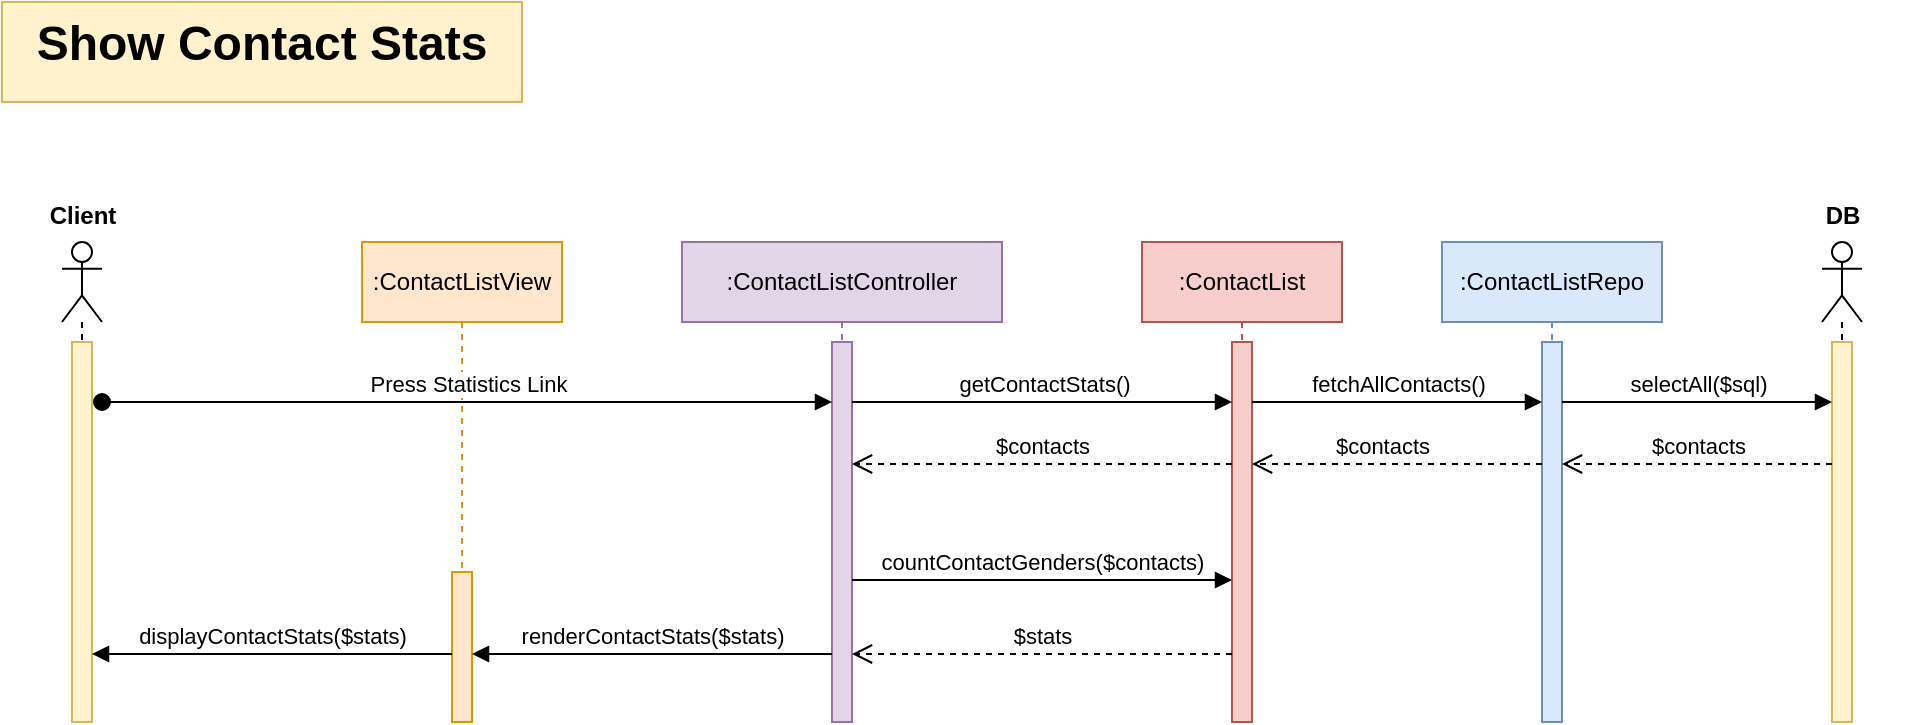<mxfile version="24.7.5">
  <diagram name="Page-1" id="2YBvvXClWsGukQMizWep">
    <mxGraphModel dx="1038" dy="623" grid="1" gridSize="10" guides="1" tooltips="1" connect="1" arrows="1" fold="1" page="1" pageScale="1" pageWidth="1100" pageHeight="850" background="none" math="0" shadow="0">
      <root>
        <mxCell id="0" />
        <mxCell id="1" parent="0" />
        <mxCell id="8JbK2fZqOktujpmfCToJ-1" value="&lt;h1 style=&quot;margin-top: 0px;&quot;&gt;Show Contact Stats&lt;/h1&gt;" style="text;html=1;whiteSpace=wrap;overflow=hidden;rounded=0;align=center;fillColor=#fff2cc;strokeColor=#d6b656;" parent="1" vertex="1">
          <mxGeometry x="40" y="40" width="260" height="50" as="geometry" />
        </mxCell>
        <mxCell id="8JbK2fZqOktujpmfCToJ-2" value="" style="shape=umlLifeline;perimeter=lifelinePerimeter;whiteSpace=wrap;html=1;container=1;dropTarget=0;collapsible=0;recursiveResize=0;outlineConnect=0;portConstraint=eastwest;newEdgeStyle={&quot;curved&quot;:0,&quot;rounded&quot;:0};participant=umlActor;rounded=0;" parent="1" vertex="1">
          <mxGeometry x="70" y="160" width="20" height="240" as="geometry" />
        </mxCell>
        <mxCell id="8JbK2fZqOktujpmfCToJ-21" value="" style="html=1;points=[[0,0,0,0,5],[0,1,0,0,-5],[1,0,0,0,5],[1,1,0,0,-5]];perimeter=orthogonalPerimeter;outlineConnect=0;targetShapes=umlLifeline;portConstraint=eastwest;newEdgeStyle={&quot;curved&quot;:0,&quot;rounded&quot;:0};fillColor=#fff2cc;strokeColor=#d6b656;rounded=0;" parent="8JbK2fZqOktujpmfCToJ-2" vertex="1">
          <mxGeometry x="5" y="50" width="10" height="190" as="geometry" />
        </mxCell>
        <mxCell id="8JbK2fZqOktujpmfCToJ-3" value="" style="shape=umlLifeline;perimeter=lifelinePerimeter;whiteSpace=wrap;html=1;container=1;dropTarget=0;collapsible=0;recursiveResize=0;outlineConnect=0;portConstraint=eastwest;newEdgeStyle={&quot;curved&quot;:0,&quot;rounded&quot;:0};participant=umlActor;rounded=0;" parent="1" vertex="1">
          <mxGeometry x="950" y="160" width="20" height="240" as="geometry" />
        </mxCell>
        <mxCell id="8JbK2fZqOktujpmfCToJ-27" value="" style="html=1;points=[[0,0,0,0,5],[0,1,0,0,-5],[1,0,0,0,5],[1,1,0,0,-5]];perimeter=orthogonalPerimeter;outlineConnect=0;targetShapes=umlLifeline;portConstraint=eastwest;newEdgeStyle={&quot;curved&quot;:0,&quot;rounded&quot;:0};fillColor=#fff2cc;strokeColor=#d6b656;rounded=0;" parent="8JbK2fZqOktujpmfCToJ-3" vertex="1">
          <mxGeometry x="5" y="50" width="10" height="190" as="geometry" />
        </mxCell>
        <mxCell id="8JbK2fZqOktujpmfCToJ-4" value="Client" style="text;align=center;fontStyle=1;verticalAlign=middle;spacingLeft=3;spacingRight=3;strokeColor=none;rotatable=0;points=[[0,0.5],[1,0.5]];portConstraint=eastwest;html=1;rounded=0;" parent="1" vertex="1">
          <mxGeometry x="40" y="134" width="80" height="26" as="geometry" />
        </mxCell>
        <mxCell id="8JbK2fZqOktujpmfCToJ-5" value="DB" style="text;align=center;fontStyle=1;verticalAlign=middle;spacingLeft=3;spacingRight=3;strokeColor=none;rotatable=0;points=[[0,0.5],[1,0.5]];portConstraint=eastwest;html=1;rounded=0;" parent="1" vertex="1">
          <mxGeometry x="920" y="134" width="80" height="26" as="geometry" />
        </mxCell>
        <mxCell id="8JbK2fZqOktujpmfCToJ-6" value=":ContactListView" style="shape=umlLifeline;perimeter=lifelinePerimeter;whiteSpace=wrap;html=1;container=1;dropTarget=0;collapsible=0;recursiveResize=0;outlineConnect=0;portConstraint=eastwest;newEdgeStyle={&quot;curved&quot;:0,&quot;rounded&quot;:0};fillColor=#ffe6cc;strokeColor=#d79b00;rounded=0;" parent="1" vertex="1">
          <mxGeometry x="220" y="160" width="100" height="240" as="geometry" />
        </mxCell>
        <mxCell id="8JbK2fZqOktujpmfCToJ-22" value="" style="html=1;points=[[0,0,0,0,5],[0,1,0,0,-5],[1,0,0,0,5],[1,1,0,0,-5]];perimeter=orthogonalPerimeter;outlineConnect=0;targetShapes=umlLifeline;portConstraint=eastwest;newEdgeStyle={&quot;curved&quot;:0,&quot;rounded&quot;:0};fillColor=#ffe6cc;strokeColor=#d79b00;rounded=0;" parent="8JbK2fZqOktujpmfCToJ-6" vertex="1">
          <mxGeometry x="45" y="165" width="10" height="75" as="geometry" />
        </mxCell>
        <mxCell id="8JbK2fZqOktujpmfCToJ-7" value=":ContactListController" style="shape=umlLifeline;perimeter=lifelinePerimeter;whiteSpace=wrap;html=1;container=1;dropTarget=0;collapsible=0;recursiveResize=0;outlineConnect=0;portConstraint=eastwest;newEdgeStyle={&quot;curved&quot;:0,&quot;rounded&quot;:0};fillColor=#e1d5e7;strokeColor=#9673a6;rounded=0;" parent="1" vertex="1">
          <mxGeometry x="380" y="160" width="160" height="240" as="geometry" />
        </mxCell>
        <mxCell id="8JbK2fZqOktujpmfCToJ-23" value="" style="html=1;points=[[0,0,0,0,5],[0,1,0,0,-5],[1,0,0,0,5],[1,1,0,0,-5]];perimeter=orthogonalPerimeter;outlineConnect=0;targetShapes=umlLifeline;portConstraint=eastwest;newEdgeStyle={&quot;curved&quot;:0,&quot;rounded&quot;:0};fillColor=#e1d5e7;strokeColor=#9673a6;rounded=0;" parent="8JbK2fZqOktujpmfCToJ-7" vertex="1">
          <mxGeometry x="75" y="50" width="10" height="190" as="geometry" />
        </mxCell>
        <mxCell id="8JbK2fZqOktujpmfCToJ-8" value=":ContactList" style="shape=umlLifeline;perimeter=lifelinePerimeter;whiteSpace=wrap;html=1;container=1;dropTarget=0;collapsible=0;recursiveResize=0;outlineConnect=0;portConstraint=eastwest;newEdgeStyle={&quot;curved&quot;:0,&quot;rounded&quot;:0};fillColor=#f8cecc;strokeColor=#b85450;rounded=0;" parent="1" vertex="1">
          <mxGeometry x="610" y="160" width="100" height="240" as="geometry" />
        </mxCell>
        <mxCell id="8JbK2fZqOktujpmfCToJ-24" value="" style="html=1;points=[[0,0,0,0,5],[0,1,0,0,-5],[1,0,0,0,5],[1,1,0,0,-5]];perimeter=orthogonalPerimeter;outlineConnect=0;targetShapes=umlLifeline;portConstraint=eastwest;newEdgeStyle={&quot;curved&quot;:0,&quot;rounded&quot;:0};fillColor=#f8cecc;strokeColor=#b85450;rounded=0;" parent="8JbK2fZqOktujpmfCToJ-8" vertex="1">
          <mxGeometry x="45" y="50" width="10" height="190" as="geometry" />
        </mxCell>
        <mxCell id="8JbK2fZqOktujpmfCToJ-9" value=":ContactListRepo" style="shape=umlLifeline;perimeter=lifelinePerimeter;whiteSpace=wrap;html=1;container=1;dropTarget=0;collapsible=0;recursiveResize=0;outlineConnect=0;portConstraint=eastwest;newEdgeStyle={&quot;curved&quot;:0,&quot;rounded&quot;:0};fillColor=#dae8fc;strokeColor=#6c8ebf;rounded=0;" parent="1" vertex="1">
          <mxGeometry x="760" y="160" width="110" height="240" as="geometry" />
        </mxCell>
        <mxCell id="8JbK2fZqOktujpmfCToJ-26" value="" style="html=1;points=[[0,0,0,0,5],[0,1,0,0,-5],[1,0,0,0,5],[1,1,0,0,-5]];perimeter=orthogonalPerimeter;outlineConnect=0;targetShapes=umlLifeline;portConstraint=eastwest;newEdgeStyle={&quot;curved&quot;:0,&quot;rounded&quot;:0};fillColor=#dae8fc;strokeColor=#6c8ebf;rounded=0;" parent="8JbK2fZqOktujpmfCToJ-9" vertex="1">
          <mxGeometry x="50" y="50" width="10" height="190" as="geometry" />
        </mxCell>
        <mxCell id="8JbK2fZqOktujpmfCToJ-10" value="Press Statistics Link" style="html=1;verticalAlign=bottom;startArrow=oval;startFill=1;endArrow=block;startSize=8;curved=0;rounded=0;" parent="1" target="8JbK2fZqOktujpmfCToJ-23" edge="1">
          <mxGeometry width="60" relative="1" as="geometry">
            <mxPoint x="90" y="240" as="sourcePoint" />
            <mxPoint x="450" y="240" as="targetPoint" />
          </mxGeometry>
        </mxCell>
        <mxCell id="8JbK2fZqOktujpmfCToJ-12" value="getContactStats()" style="html=1;verticalAlign=bottom;endArrow=block;curved=0;rounded=0;" parent="1" target="8JbK2fZqOktujpmfCToJ-24" edge="1">
          <mxGeometry x="0.003" width="80" relative="1" as="geometry">
            <mxPoint x="465" y="240" as="sourcePoint" />
            <mxPoint x="630" y="240" as="targetPoint" />
            <mxPoint as="offset" />
          </mxGeometry>
        </mxCell>
        <mxCell id="8JbK2fZqOktujpmfCToJ-14" value="fetchAllContacts()" style="html=1;verticalAlign=bottom;endArrow=block;curved=0;rounded=0;" parent="1" source="8JbK2fZqOktujpmfCToJ-24" edge="1">
          <mxGeometry width="80" relative="1" as="geometry">
            <mxPoint x="670" y="240" as="sourcePoint" />
            <mxPoint x="810" y="240" as="targetPoint" />
          </mxGeometry>
        </mxCell>
        <mxCell id="8JbK2fZqOktujpmfCToJ-15" value="selectAll($sql)" style="html=1;verticalAlign=bottom;endArrow=block;curved=0;rounded=0;" parent="1" target="8JbK2fZqOktujpmfCToJ-27" edge="1">
          <mxGeometry width="80" relative="1" as="geometry">
            <mxPoint x="820" y="240" as="sourcePoint" />
            <mxPoint x="950" y="240" as="targetPoint" />
          </mxGeometry>
        </mxCell>
        <mxCell id="8JbK2fZqOktujpmfCToJ-16" value="$contacts" style="html=1;verticalAlign=bottom;endArrow=open;dashed=1;endSize=8;curved=0;rounded=0;" parent="1" edge="1">
          <mxGeometry relative="1" as="geometry">
            <mxPoint x="955" y="271" as="sourcePoint" />
            <mxPoint x="820" y="271" as="targetPoint" />
          </mxGeometry>
        </mxCell>
        <mxCell id="8JbK2fZqOktujpmfCToJ-17" value="$contacts" style="html=1;verticalAlign=bottom;endArrow=open;dashed=1;endSize=8;curved=0;rounded=0;" parent="1" edge="1">
          <mxGeometry y="52" relative="1" as="geometry">
            <mxPoint x="685.306" y="297" as="sourcePoint" />
            <mxPoint x="685.306" y="297" as="targetPoint" />
            <mxPoint x="45" y="-26" as="offset" />
          </mxGeometry>
        </mxCell>
        <mxCell id="8JbK2fZqOktujpmfCToJ-18" value="$contacts" style="html=1;verticalAlign=bottom;endArrow=open;dashed=1;endSize=8;curved=0;rounded=0;" parent="1" source="8JbK2fZqOktujpmfCToJ-24" edge="1">
          <mxGeometry relative="1" as="geometry">
            <mxPoint x="635" y="271" as="sourcePoint" />
            <mxPoint x="465" y="271" as="targetPoint" />
          </mxGeometry>
        </mxCell>
        <mxCell id="8JbK2fZqOktujpmfCToJ-19" value="renderContactStats($stats)" style="html=1;verticalAlign=bottom;endArrow=block;curved=0;rounded=0;" parent="1" edge="1">
          <mxGeometry width="80" relative="1" as="geometry">
            <mxPoint x="455" y="366" as="sourcePoint" />
            <mxPoint x="275" y="366" as="targetPoint" />
          </mxGeometry>
        </mxCell>
        <mxCell id="8JbK2fZqOktujpmfCToJ-20" value="displayContactStats($stats)" style="html=1;verticalAlign=bottom;endArrow=block;curved=0;rounded=0;" parent="1" edge="1">
          <mxGeometry width="80" relative="1" as="geometry">
            <mxPoint x="265" y="366" as="sourcePoint" />
            <mxPoint x="85" y="366" as="targetPoint" />
          </mxGeometry>
        </mxCell>
        <mxCell id="8JbK2fZqOktujpmfCToJ-25" value="" style="html=1;verticalAlign=bottom;endArrow=open;dashed=1;endSize=8;curved=0;rounded=0;" parent="1" edge="1">
          <mxGeometry relative="1" as="geometry">
            <mxPoint x="810" y="271" as="sourcePoint" />
            <mxPoint x="665" y="271" as="targetPoint" />
          </mxGeometry>
        </mxCell>
        <mxCell id="u5enP1tCNuDUzCMMmdSb-2" value="countContactGenders($contacts)" style="html=1;verticalAlign=bottom;endArrow=block;curved=0;rounded=0;" parent="1" edge="1">
          <mxGeometry width="80" relative="1" as="geometry">
            <mxPoint x="465" y="329" as="sourcePoint" />
            <mxPoint x="655" y="329" as="targetPoint" />
          </mxGeometry>
        </mxCell>
        <mxCell id="u5enP1tCNuDUzCMMmdSb-4" value="$stats" style="html=1;verticalAlign=bottom;endArrow=open;dashed=1;endSize=8;curved=0;rounded=0;" parent="1" source="8JbK2fZqOktujpmfCToJ-24" edge="1">
          <mxGeometry relative="1" as="geometry">
            <mxPoint x="645" y="366" as="sourcePoint" />
            <mxPoint x="465" y="366" as="targetPoint" />
          </mxGeometry>
        </mxCell>
      </root>
    </mxGraphModel>
  </diagram>
</mxfile>

